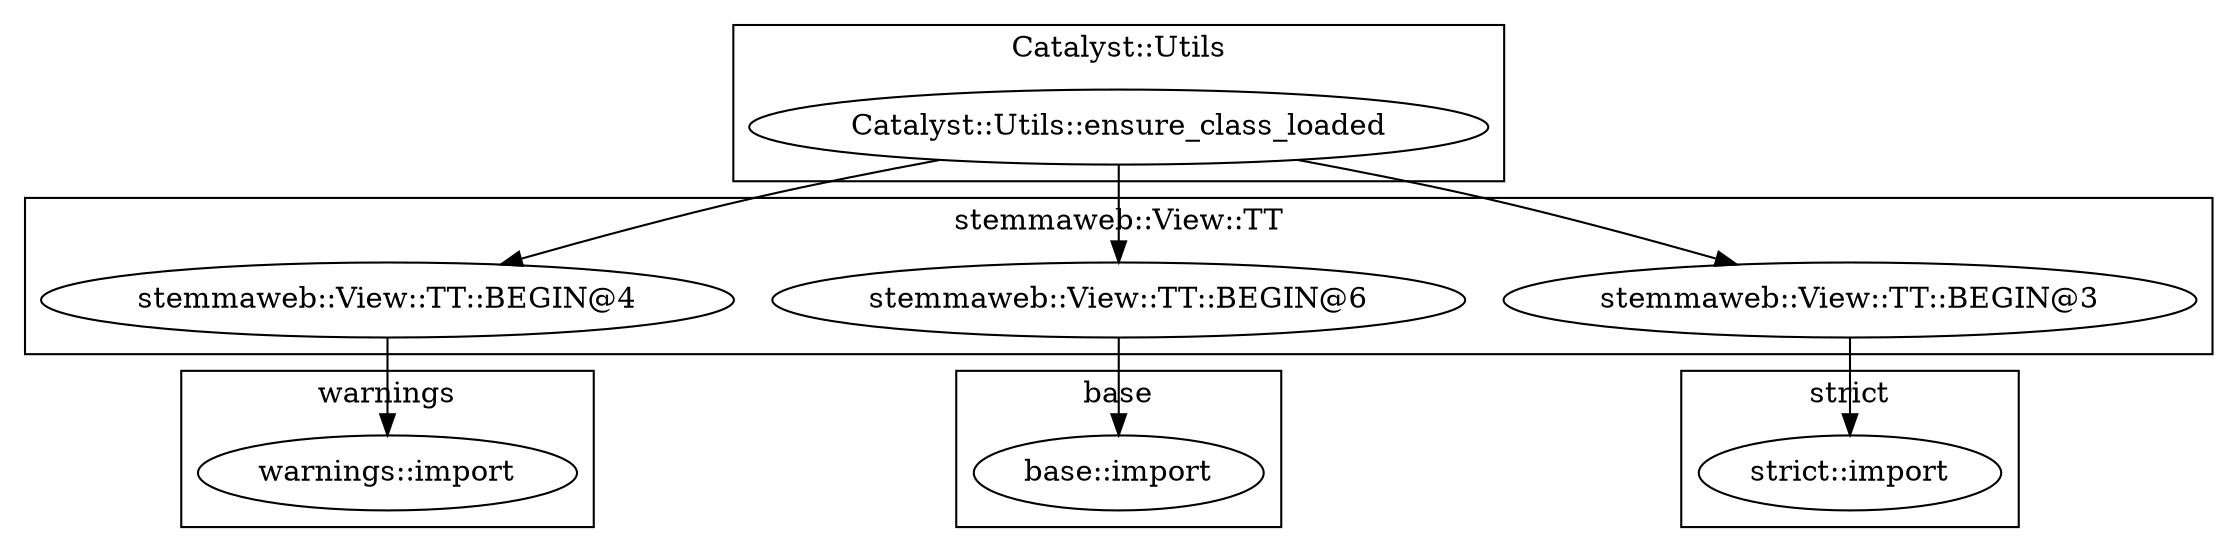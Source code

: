 digraph {
graph [overlap=false]
subgraph cluster_warnings {
	label="warnings";
	"warnings::import";
}
subgraph cluster_base {
	label="base";
	"base::import";
}
subgraph cluster_Catalyst_Utils {
	label="Catalyst::Utils";
	"Catalyst::Utils::ensure_class_loaded";
}
subgraph cluster_stemmaweb_View_TT {
	label="stemmaweb::View::TT";
	"stemmaweb::View::TT::BEGIN@4";
	"stemmaweb::View::TT::BEGIN@6";
	"stemmaweb::View::TT::BEGIN@3";
}
subgraph cluster_strict {
	label="strict";
	"strict::import";
}
"Catalyst::Utils::ensure_class_loaded" -> "stemmaweb::View::TT::BEGIN@6";
"Catalyst::Utils::ensure_class_loaded" -> "stemmaweb::View::TT::BEGIN@4";
"stemmaweb::View::TT::BEGIN@3" -> "strict::import";
"stemmaweb::View::TT::BEGIN@6" -> "base::import";
"stemmaweb::View::TT::BEGIN@4" -> "warnings::import";
"Catalyst::Utils::ensure_class_loaded" -> "stemmaweb::View::TT::BEGIN@3";
}
